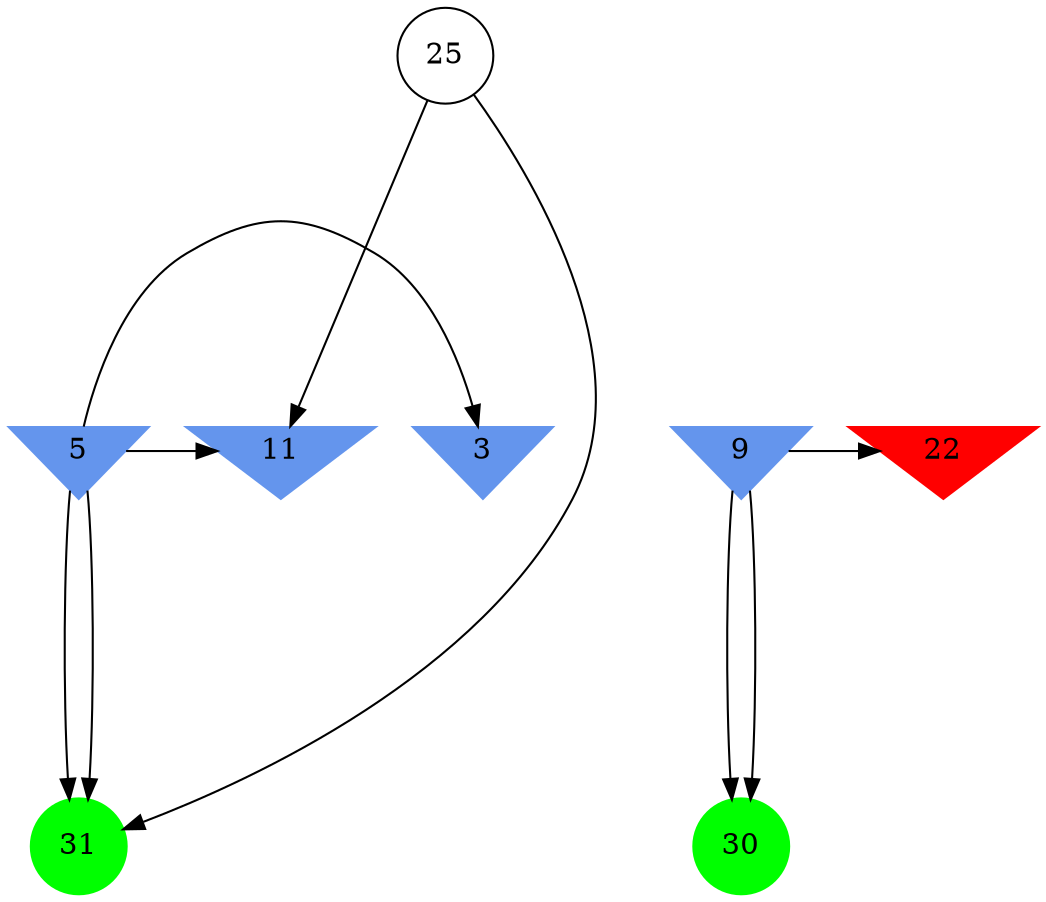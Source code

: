 digraph brain {
	ranksep=2.0;
	3 [shape=invtriangle,style=filled,color=cornflowerblue];
	5 [shape=invtriangle,style=filled,color=cornflowerblue];
	9 [shape=invtriangle,style=filled,color=cornflowerblue];
	11 [shape=invtriangle,style=filled,color=cornflowerblue];
	22 [shape=invtriangle,style=filled,color=red];
	25 [shape=circle,color=black];
	30 [shape=circle,style=filled,color=green];
	31 [shape=circle,style=filled,color=green];
	9	->	30;
	9	->	22;
	9	->	30;
	5	->	3;
	5	->	31;
	5	->	11;
	5	->	31;
	25	->	11;
	25	->	31;
	{ rank=same; 3; 5; 9; 11; 22; }
	{ rank=same; 25; }
	{ rank=same; 30; 31; }
}
